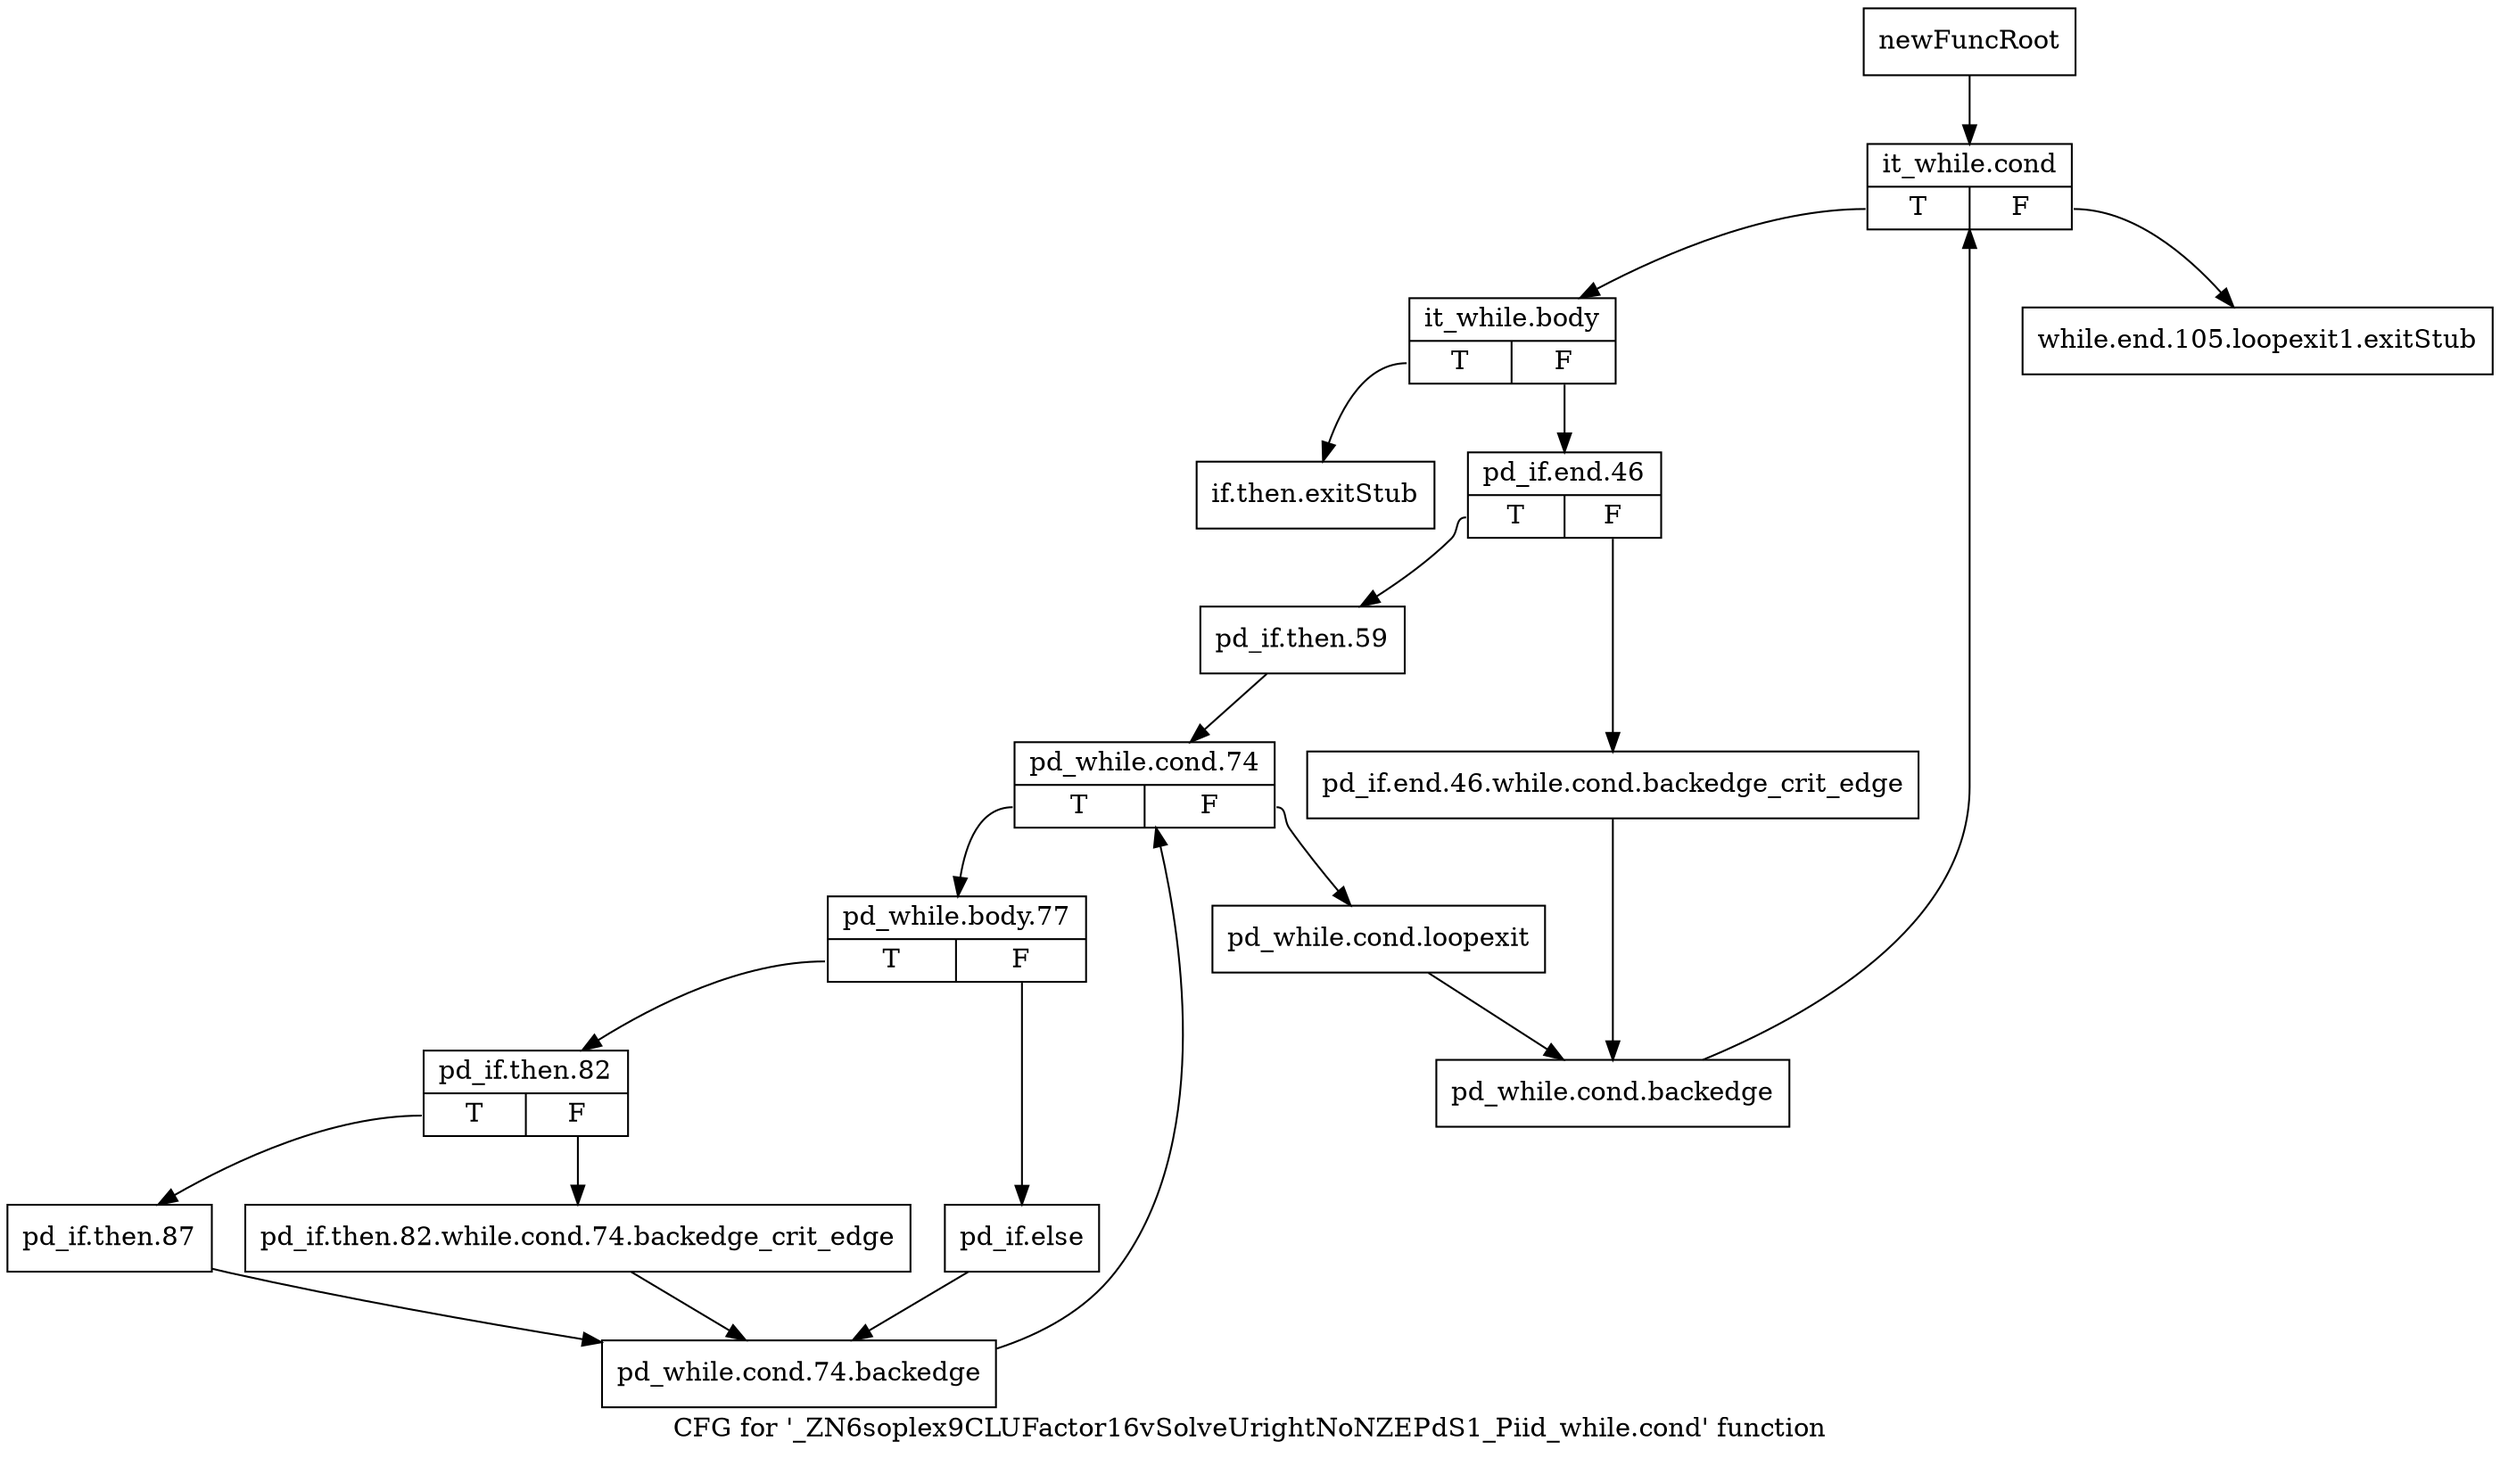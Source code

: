 digraph "CFG for '_ZN6soplex9CLUFactor16vSolveUrightNoNZEPdS1_Piid_while.cond' function" {
	label="CFG for '_ZN6soplex9CLUFactor16vSolveUrightNoNZEPdS1_Piid_while.cond' function";

	Node0x2fe4900 [shape=record,label="{newFuncRoot}"];
	Node0x2fe4900 -> Node0x2fe49f0;
	Node0x2fe4950 [shape=record,label="{while.end.105.loopexit1.exitStub}"];
	Node0x2fe49a0 [shape=record,label="{if.then.exitStub}"];
	Node0x2fe49f0 [shape=record,label="{it_while.cond|{<s0>T|<s1>F}}"];
	Node0x2fe49f0:s0 -> Node0x2fe4a40;
	Node0x2fe49f0:s1 -> Node0x2fe4950;
	Node0x2fe4a40 [shape=record,label="{it_while.body|{<s0>T|<s1>F}}"];
	Node0x2fe4a40:s0 -> Node0x2fe49a0;
	Node0x2fe4a40:s1 -> Node0x2fe4a90;
	Node0x2fe4a90 [shape=record,label="{pd_if.end.46|{<s0>T|<s1>F}}"];
	Node0x2fe4a90:s0 -> Node0x2fe4b30;
	Node0x2fe4a90:s1 -> Node0x2fe4ae0;
	Node0x2fe4ae0 [shape=record,label="{pd_if.end.46.while.cond.backedge_crit_edge}"];
	Node0x2fe4ae0 -> Node0x2fe4c20;
	Node0x2fe4b30 [shape=record,label="{pd_if.then.59}"];
	Node0x2fe4b30 -> Node0x2fe4b80;
	Node0x2fe4b80 [shape=record,label="{pd_while.cond.74|{<s0>T|<s1>F}}"];
	Node0x2fe4b80:s0 -> Node0x2fe4c70;
	Node0x2fe4b80:s1 -> Node0x2fe4bd0;
	Node0x2fe4bd0 [shape=record,label="{pd_while.cond.loopexit}"];
	Node0x2fe4bd0 -> Node0x2fe4c20;
	Node0x2fe4c20 [shape=record,label="{pd_while.cond.backedge}"];
	Node0x2fe4c20 -> Node0x2fe49f0;
	Node0x2fe4c70 [shape=record,label="{pd_while.body.77|{<s0>T|<s1>F}}"];
	Node0x2fe4c70:s0 -> Node0x2fe4d10;
	Node0x2fe4c70:s1 -> Node0x2fe4cc0;
	Node0x2fe4cc0 [shape=record,label="{pd_if.else}"];
	Node0x2fe4cc0 -> Node0x2fe4e00;
	Node0x2fe4d10 [shape=record,label="{pd_if.then.82|{<s0>T|<s1>F}}"];
	Node0x2fe4d10:s0 -> Node0x2fe4db0;
	Node0x2fe4d10:s1 -> Node0x2fe4d60;
	Node0x2fe4d60 [shape=record,label="{pd_if.then.82.while.cond.74.backedge_crit_edge}"];
	Node0x2fe4d60 -> Node0x2fe4e00;
	Node0x2fe4db0 [shape=record,label="{pd_if.then.87}"];
	Node0x2fe4db0 -> Node0x2fe4e00;
	Node0x2fe4e00 [shape=record,label="{pd_while.cond.74.backedge}"];
	Node0x2fe4e00 -> Node0x2fe4b80;
}
